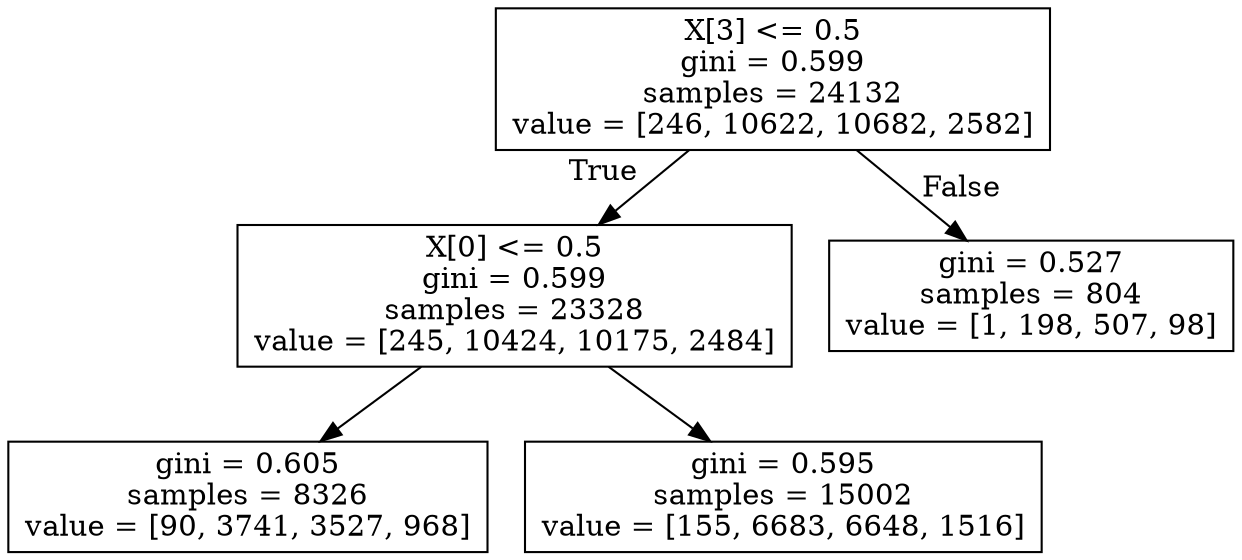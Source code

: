 digraph Tree {
node [shape=box] ;
0 [label="X[3] <= 0.5\ngini = 0.599\nsamples = 24132\nvalue = [246, 10622, 10682, 2582]"] ;
1 [label="X[0] <= 0.5\ngini = 0.599\nsamples = 23328\nvalue = [245, 10424, 10175, 2484]"] ;
0 -> 1 [labeldistance=2.5, labelangle=45, headlabel="True"] ;
2 [label="gini = 0.605\nsamples = 8326\nvalue = [90, 3741, 3527, 968]"] ;
1 -> 2 ;
3 [label="gini = 0.595\nsamples = 15002\nvalue = [155, 6683, 6648, 1516]"] ;
1 -> 3 ;
4 [label="gini = 0.527\nsamples = 804\nvalue = [1, 198, 507, 98]"] ;
0 -> 4 [labeldistance=2.5, labelangle=-45, headlabel="False"] ;
}